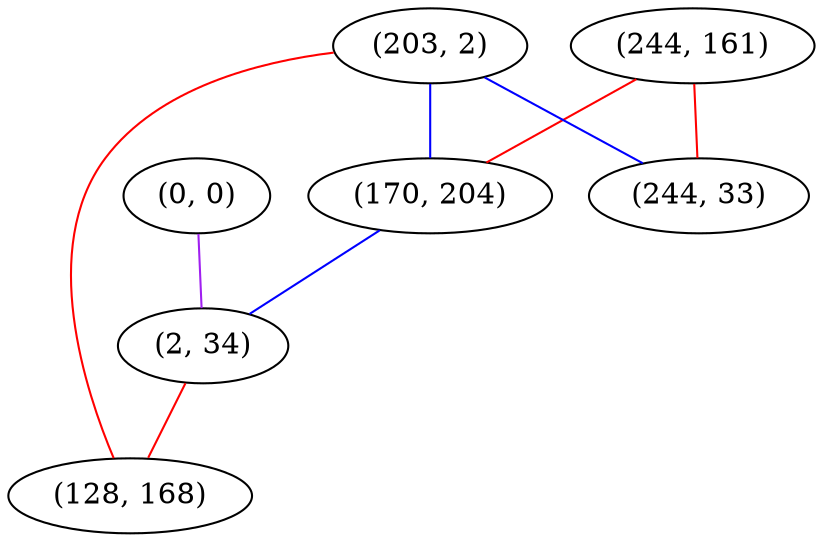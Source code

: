 graph "" {
"(0, 0)";
"(244, 161)";
"(203, 2)";
"(244, 33)";
"(170, 204)";
"(2, 34)";
"(128, 168)";
"(0, 0)" -- "(2, 34)"  [color=purple, key=0, weight=4];
"(244, 161)" -- "(244, 33)"  [color=red, key=0, weight=1];
"(244, 161)" -- "(170, 204)"  [color=red, key=0, weight=1];
"(203, 2)" -- "(128, 168)"  [color=red, key=0, weight=1];
"(203, 2)" -- "(244, 33)"  [color=blue, key=0, weight=3];
"(203, 2)" -- "(170, 204)"  [color=blue, key=0, weight=3];
"(170, 204)" -- "(2, 34)"  [color=blue, key=0, weight=3];
"(2, 34)" -- "(128, 168)"  [color=red, key=0, weight=1];
}
